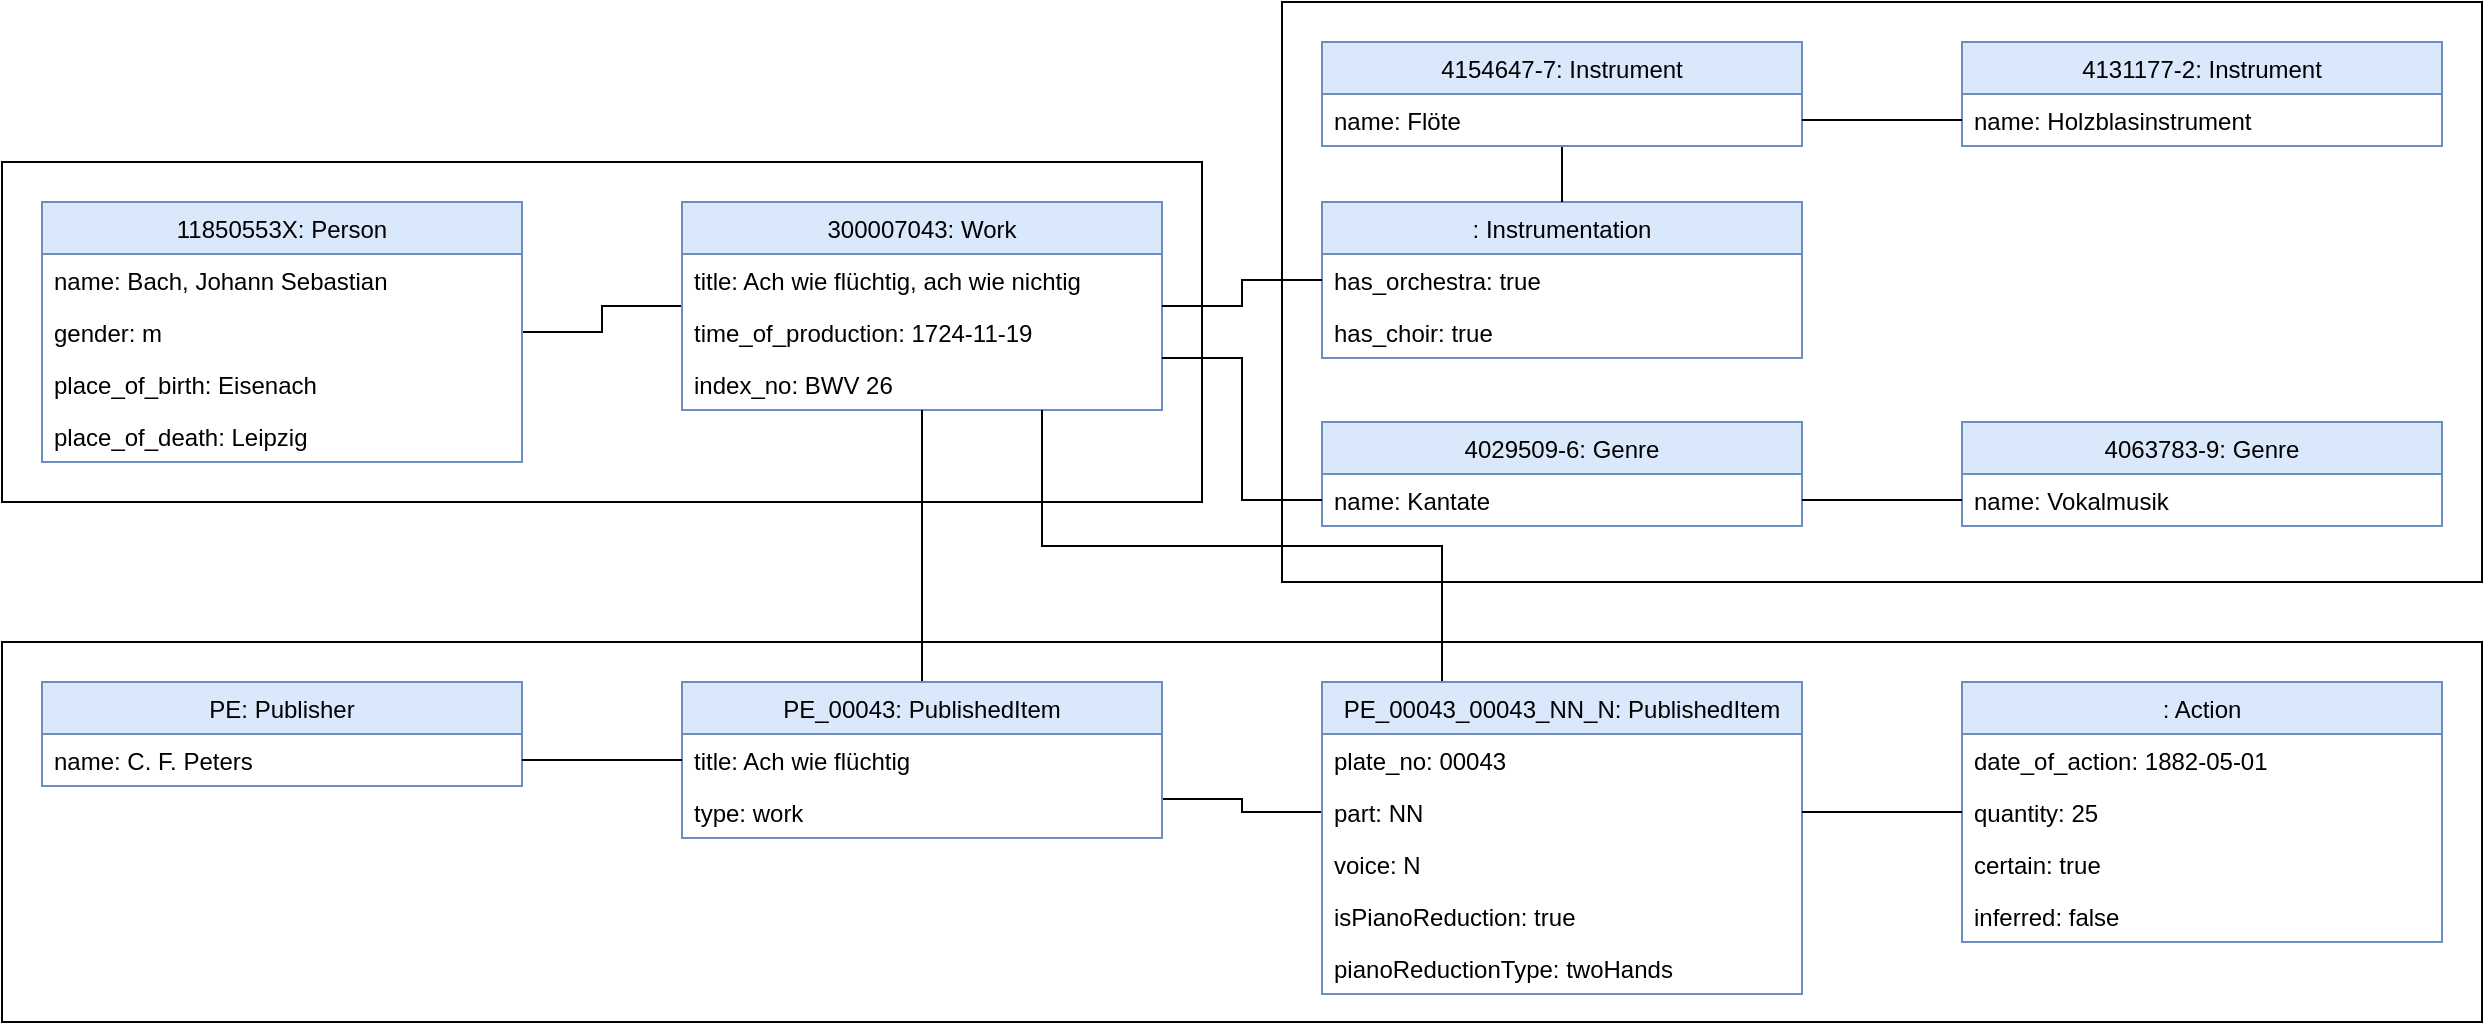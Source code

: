 <mxfile version="20.2.8" type="device"><diagram id="kOxhRa8aFF8UT6rBknvF" name="Page-1"><mxGraphModel dx="1290" dy="1807" grid="1" gridSize="10" guides="1" tooltips="1" connect="1" arrows="1" fold="1" page="1" pageScale="1" pageWidth="850" pageHeight="1100" math="0" shadow="0"><root><mxCell id="0"/><mxCell id="1" parent="0"/><mxCell id="YuZNtLdQU0F3ZlZZ77zW-60" value="" style="rounded=0;whiteSpace=wrap;html=1;" vertex="1" parent="1"><mxGeometry x="940" y="380" width="600" height="290" as="geometry"/></mxCell><mxCell id="YuZNtLdQU0F3ZlZZ77zW-59" value="" style="rounded=0;whiteSpace=wrap;html=1;" vertex="1" parent="1"><mxGeometry x="300" y="700" width="1240" height="190" as="geometry"/></mxCell><mxCell id="YuZNtLdQU0F3ZlZZ77zW-58" value="" style="rounded=0;whiteSpace=wrap;html=1;" vertex="1" parent="1"><mxGeometry x="300" y="460" width="600" height="170" as="geometry"/></mxCell><mxCell id="YuZNtLdQU0F3ZlZZ77zW-12" style="edgeStyle=orthogonalEdgeStyle;rounded=0;orthogonalLoop=1;jettySize=auto;html=1;exitX=1;exitY=0.5;exitDx=0;exitDy=0;entryX=0;entryY=0.5;entryDx=0;entryDy=0;endArrow=none;endFill=0;" edge="1" parent="1" source="YuZNtLdQU0F3ZlZZ77zW-1" target="YuZNtLdQU0F3ZlZZ77zW-7"><mxGeometry relative="1" as="geometry"/></mxCell><mxCell id="YuZNtLdQU0F3ZlZZ77zW-1" value="11850553X: Person" style="swimlane;fontStyle=0;childLayout=stackLayout;horizontal=1;startSize=26;fillColor=#dae8fc;horizontalStack=0;resizeParent=1;resizeParentMax=0;resizeLast=0;collapsible=1;marginBottom=0;strokeColor=#6c8ebf;" vertex="1" parent="1"><mxGeometry x="320" y="480" width="240" height="130" as="geometry"/></mxCell><mxCell id="YuZNtLdQU0F3ZlZZ77zW-2" value="name: Bach, Johann Sebastian" style="text;strokeColor=none;fillColor=none;align=left;verticalAlign=top;spacingLeft=4;spacingRight=4;overflow=hidden;rotatable=0;points=[[0,0.5],[1,0.5]];portConstraint=eastwest;" vertex="1" parent="YuZNtLdQU0F3ZlZZ77zW-1"><mxGeometry y="26" width="240" height="26" as="geometry"/></mxCell><mxCell id="YuZNtLdQU0F3ZlZZ77zW-3" value="gender: m" style="text;strokeColor=none;fillColor=none;align=left;verticalAlign=top;spacingLeft=4;spacingRight=4;overflow=hidden;rotatable=0;points=[[0,0.5],[1,0.5]];portConstraint=eastwest;" vertex="1" parent="YuZNtLdQU0F3ZlZZ77zW-1"><mxGeometry y="52" width="240" height="26" as="geometry"/></mxCell><mxCell id="YuZNtLdQU0F3ZlZZ77zW-4" value="place_of_birth: Eisenach" style="text;strokeColor=none;fillColor=none;align=left;verticalAlign=top;spacingLeft=4;spacingRight=4;overflow=hidden;rotatable=0;points=[[0,0.5],[1,0.5]];portConstraint=eastwest;" vertex="1" parent="YuZNtLdQU0F3ZlZZ77zW-1"><mxGeometry y="78" width="240" height="26" as="geometry"/></mxCell><mxCell id="YuZNtLdQU0F3ZlZZ77zW-5" value="place_of_death: Leipzig" style="text;strokeColor=none;fillColor=none;align=left;verticalAlign=top;spacingLeft=4;spacingRight=4;overflow=hidden;rotatable=0;points=[[0,0.5],[1,0.5]];portConstraint=eastwest;" vertex="1" parent="YuZNtLdQU0F3ZlZZ77zW-1"><mxGeometry y="104" width="240" height="26" as="geometry"/></mxCell><mxCell id="YuZNtLdQU0F3ZlZZ77zW-7" value="300007043: Work" style="swimlane;fontStyle=0;childLayout=stackLayout;horizontal=1;startSize=26;fillColor=#dae8fc;horizontalStack=0;resizeParent=1;resizeParentMax=0;resizeLast=0;collapsible=1;marginBottom=0;strokeColor=#6c8ebf;" vertex="1" parent="1"><mxGeometry x="640" y="480" width="240" height="104" as="geometry"/></mxCell><mxCell id="YuZNtLdQU0F3ZlZZ77zW-8" value="title: Ach wie flüchtig, ach wie nichtig" style="text;strokeColor=none;fillColor=none;align=left;verticalAlign=top;spacingLeft=4;spacingRight=4;overflow=hidden;rotatable=0;points=[[0,0.5],[1,0.5]];portConstraint=eastwest;" vertex="1" parent="YuZNtLdQU0F3ZlZZ77zW-7"><mxGeometry y="26" width="240" height="26" as="geometry"/></mxCell><mxCell id="YuZNtLdQU0F3ZlZZ77zW-9" value="time_of_production: 1724-11-19" style="text;strokeColor=none;fillColor=none;align=left;verticalAlign=top;spacingLeft=4;spacingRight=4;overflow=hidden;rotatable=0;points=[[0,0.5],[1,0.5]];portConstraint=eastwest;" vertex="1" parent="YuZNtLdQU0F3ZlZZ77zW-7"><mxGeometry y="52" width="240" height="26" as="geometry"/></mxCell><mxCell id="YuZNtLdQU0F3ZlZZ77zW-10" value="index_no: BWV 26" style="text;strokeColor=none;fillColor=none;align=left;verticalAlign=top;spacingLeft=4;spacingRight=4;overflow=hidden;rotatable=0;points=[[0,0.5],[1,0.5]];portConstraint=eastwest;" vertex="1" parent="YuZNtLdQU0F3ZlZZ77zW-7"><mxGeometry y="78" width="240" height="26" as="geometry"/></mxCell><mxCell id="YuZNtLdQU0F3ZlZZ77zW-13" value=": Instrumentation" style="swimlane;fontStyle=0;childLayout=stackLayout;horizontal=1;startSize=26;fillColor=#dae8fc;horizontalStack=0;resizeParent=1;resizeParentMax=0;resizeLast=0;collapsible=1;marginBottom=0;strokeColor=#6c8ebf;" vertex="1" parent="1"><mxGeometry x="960" y="480" width="240" height="78" as="geometry"/></mxCell><mxCell id="YuZNtLdQU0F3ZlZZ77zW-14" value="has_orchestra: true" style="text;strokeColor=none;fillColor=none;align=left;verticalAlign=top;spacingLeft=4;spacingRight=4;overflow=hidden;rotatable=0;points=[[0,0.5],[1,0.5]];portConstraint=eastwest;" vertex="1" parent="YuZNtLdQU0F3ZlZZ77zW-13"><mxGeometry y="26" width="240" height="26" as="geometry"/></mxCell><mxCell id="YuZNtLdQU0F3ZlZZ77zW-15" value="has_choir: true" style="text;strokeColor=none;fillColor=none;align=left;verticalAlign=top;spacingLeft=4;spacingRight=4;overflow=hidden;rotatable=0;points=[[0,0.5],[1,0.5]];portConstraint=eastwest;" vertex="1" parent="YuZNtLdQU0F3ZlZZ77zW-13"><mxGeometry y="52" width="240" height="26" as="geometry"/></mxCell><mxCell id="YuZNtLdQU0F3ZlZZ77zW-17" value="4029509-6: Genre" style="swimlane;fontStyle=0;childLayout=stackLayout;horizontal=1;startSize=26;horizontalStack=0;resizeParent=1;resizeParentMax=0;resizeLast=0;collapsible=1;marginBottom=0;fillColor=#dae8fc;strokeColor=#6c8ebf;" vertex="1" parent="1"><mxGeometry x="960" y="590" width="240" height="52" as="geometry"/></mxCell><mxCell id="YuZNtLdQU0F3ZlZZ77zW-18" value="name: Kantate" style="text;align=left;verticalAlign=top;spacingLeft=4;spacingRight=4;overflow=hidden;rotatable=0;points=[[0,0.5],[1,0.5]];portConstraint=eastwest;" vertex="1" parent="YuZNtLdQU0F3ZlZZ77zW-17"><mxGeometry y="26" width="240" height="26" as="geometry"/></mxCell><mxCell id="YuZNtLdQU0F3ZlZZ77zW-20" value="4063783-9: Genre" style="swimlane;fontStyle=0;childLayout=stackLayout;horizontal=1;startSize=26;fillColor=#dae8fc;horizontalStack=0;resizeParent=1;resizeParentMax=0;resizeLast=0;collapsible=1;marginBottom=0;strokeColor=#6c8ebf;" vertex="1" parent="1"><mxGeometry x="1280" y="590" width="240" height="52" as="geometry"/></mxCell><mxCell id="YuZNtLdQU0F3ZlZZ77zW-21" value="name: Vokalmusik" style="text;strokeColor=none;fillColor=none;align=left;verticalAlign=top;spacingLeft=4;spacingRight=4;overflow=hidden;rotatable=0;points=[[0,0.5],[1,0.5]];portConstraint=eastwest;" vertex="1" parent="YuZNtLdQU0F3ZlZZ77zW-20"><mxGeometry y="26" width="240" height="26" as="geometry"/></mxCell><mxCell id="YuZNtLdQU0F3ZlZZ77zW-28" style="edgeStyle=orthogonalEdgeStyle;rounded=0;orthogonalLoop=1;jettySize=auto;html=1;exitX=0.5;exitY=1;exitDx=0;exitDy=0;entryX=0.5;entryY=0;entryDx=0;entryDy=0;endArrow=none;endFill=0;" edge="1" parent="1" source="YuZNtLdQU0F3ZlZZ77zW-22" target="YuZNtLdQU0F3ZlZZ77zW-13"><mxGeometry relative="1" as="geometry"/></mxCell><mxCell id="YuZNtLdQU0F3ZlZZ77zW-22" value="4154647-7: Instrument" style="swimlane;fontStyle=0;childLayout=stackLayout;horizontal=1;startSize=26;fillColor=#dae8fc;horizontalStack=0;resizeParent=1;resizeParentMax=0;resizeLast=0;collapsible=1;marginBottom=0;strokeColor=#6c8ebf;" vertex="1" parent="1"><mxGeometry x="960" y="400" width="240" height="52" as="geometry"/></mxCell><mxCell id="YuZNtLdQU0F3ZlZZ77zW-23" value="name: Flöte" style="text;strokeColor=none;fillColor=none;align=left;verticalAlign=top;spacingLeft=4;spacingRight=4;overflow=hidden;rotatable=0;points=[[0,0.5],[1,0.5]];portConstraint=eastwest;" vertex="1" parent="YuZNtLdQU0F3ZlZZ77zW-22"><mxGeometry y="26" width="240" height="26" as="geometry"/></mxCell><mxCell id="YuZNtLdQU0F3ZlZZ77zW-24" value="4131177-2: Instrument" style="swimlane;fontStyle=0;childLayout=stackLayout;horizontal=1;startSize=26;fillColor=#dae8fc;horizontalStack=0;resizeParent=1;resizeParentMax=0;resizeLast=0;collapsible=1;marginBottom=0;strokeColor=#6c8ebf;" vertex="1" parent="1"><mxGeometry x="1280" y="400" width="240" height="52" as="geometry"/></mxCell><mxCell id="YuZNtLdQU0F3ZlZZ77zW-25" value="name: Holzblasinstrument" style="text;strokeColor=none;fillColor=none;align=left;verticalAlign=top;spacingLeft=4;spacingRight=4;overflow=hidden;rotatable=0;points=[[0,0.5],[1,0.5]];portConstraint=eastwest;" vertex="1" parent="YuZNtLdQU0F3ZlZZ77zW-24"><mxGeometry y="26" width="240" height="26" as="geometry"/></mxCell><mxCell id="YuZNtLdQU0F3ZlZZ77zW-26" style="edgeStyle=orthogonalEdgeStyle;rounded=0;orthogonalLoop=1;jettySize=auto;html=1;exitX=1;exitY=0.5;exitDx=0;exitDy=0;entryX=0;entryY=0.5;entryDx=0;entryDy=0;endArrow=none;endFill=0;" edge="1" parent="1" source="YuZNtLdQU0F3ZlZZ77zW-23" target="YuZNtLdQU0F3ZlZZ77zW-25"><mxGeometry relative="1" as="geometry"/></mxCell><mxCell id="YuZNtLdQU0F3ZlZZ77zW-27" style="edgeStyle=orthogonalEdgeStyle;rounded=0;orthogonalLoop=1;jettySize=auto;html=1;exitX=1;exitY=0.5;exitDx=0;exitDy=0;entryX=0;entryY=0.5;entryDx=0;entryDy=0;endArrow=none;endFill=0;" edge="1" parent="1" source="YuZNtLdQU0F3ZlZZ77zW-18" target="YuZNtLdQU0F3ZlZZ77zW-21"><mxGeometry relative="1" as="geometry"/></mxCell><mxCell id="YuZNtLdQU0F3ZlZZ77zW-29" style="edgeStyle=orthogonalEdgeStyle;rounded=0;orthogonalLoop=1;jettySize=auto;html=1;exitX=0;exitY=0.5;exitDx=0;exitDy=0;entryX=1;entryY=0.5;entryDx=0;entryDy=0;endArrow=none;endFill=0;" edge="1" parent="1" source="YuZNtLdQU0F3ZlZZ77zW-14" target="YuZNtLdQU0F3ZlZZ77zW-7"><mxGeometry relative="1" as="geometry"/></mxCell><mxCell id="YuZNtLdQU0F3ZlZZ77zW-30" style="edgeStyle=orthogonalEdgeStyle;rounded=0;orthogonalLoop=1;jettySize=auto;html=1;exitX=0;exitY=0.5;exitDx=0;exitDy=0;entryX=1;entryY=0.75;entryDx=0;entryDy=0;endArrow=none;endFill=0;" edge="1" parent="1" source="YuZNtLdQU0F3ZlZZ77zW-18" target="YuZNtLdQU0F3ZlZZ77zW-7"><mxGeometry relative="1" as="geometry"/></mxCell><mxCell id="YuZNtLdQU0F3ZlZZ77zW-31" value="PE: Publisher" style="swimlane;fontStyle=0;childLayout=stackLayout;horizontal=1;startSize=26;fillColor=#dae8fc;horizontalStack=0;resizeParent=1;resizeParentMax=0;resizeLast=0;collapsible=1;marginBottom=0;strokeColor=#6c8ebf;" vertex="1" parent="1"><mxGeometry x="320" y="720" width="240" height="52" as="geometry"/></mxCell><mxCell id="YuZNtLdQU0F3ZlZZ77zW-32" value="name: C. F. Peters" style="text;strokeColor=none;fillColor=none;align=left;verticalAlign=top;spacingLeft=4;spacingRight=4;overflow=hidden;rotatable=0;points=[[0,0.5],[1,0.5]];portConstraint=eastwest;" vertex="1" parent="YuZNtLdQU0F3ZlZZ77zW-31"><mxGeometry y="26" width="240" height="26" as="geometry"/></mxCell><mxCell id="YuZNtLdQU0F3ZlZZ77zW-55" style="edgeStyle=orthogonalEdgeStyle;rounded=0;orthogonalLoop=1;jettySize=auto;html=1;exitX=1;exitY=0.75;exitDx=0;exitDy=0;entryX=0;entryY=0.5;entryDx=0;entryDy=0;endArrow=none;endFill=0;" edge="1" parent="1" source="YuZNtLdQU0F3ZlZZ77zW-36" target="YuZNtLdQU0F3ZlZZ77zW-44"><mxGeometry relative="1" as="geometry"/></mxCell><mxCell id="YuZNtLdQU0F3ZlZZ77zW-56" style="edgeStyle=orthogonalEdgeStyle;rounded=0;orthogonalLoop=1;jettySize=auto;html=1;exitX=0.5;exitY=0;exitDx=0;exitDy=0;entryX=0.5;entryY=1;entryDx=0;entryDy=0;endArrow=none;endFill=0;" edge="1" parent="1" source="YuZNtLdQU0F3ZlZZ77zW-36" target="YuZNtLdQU0F3ZlZZ77zW-7"><mxGeometry relative="1" as="geometry"/></mxCell><mxCell id="YuZNtLdQU0F3ZlZZ77zW-36" value="PE_00043: PublishedItem" style="swimlane;fontStyle=0;childLayout=stackLayout;horizontal=1;startSize=26;fillColor=#dae8fc;horizontalStack=0;resizeParent=1;resizeParentMax=0;resizeLast=0;collapsible=1;marginBottom=0;strokeColor=#6c8ebf;" vertex="1" parent="1"><mxGeometry x="640" y="720" width="240" height="78" as="geometry"/></mxCell><mxCell id="YuZNtLdQU0F3ZlZZ77zW-37" value="title: Ach wie flüchtig" style="text;strokeColor=none;fillColor=none;align=left;verticalAlign=top;spacingLeft=4;spacingRight=4;overflow=hidden;rotatable=0;points=[[0,0.5],[1,0.5]];portConstraint=eastwest;" vertex="1" parent="YuZNtLdQU0F3ZlZZ77zW-36"><mxGeometry y="26" width="240" height="26" as="geometry"/></mxCell><mxCell id="YuZNtLdQU0F3ZlZZ77zW-38" value="type: work" style="text;strokeColor=none;fillColor=none;align=left;verticalAlign=top;spacingLeft=4;spacingRight=4;overflow=hidden;rotatable=0;points=[[0,0.5],[1,0.5]];portConstraint=eastwest;" vertex="1" parent="YuZNtLdQU0F3ZlZZ77zW-36"><mxGeometry y="52" width="240" height="26" as="geometry"/></mxCell><mxCell id="YuZNtLdQU0F3ZlZZ77zW-41" style="edgeStyle=orthogonalEdgeStyle;rounded=0;orthogonalLoop=1;jettySize=auto;html=1;exitX=1;exitY=0.5;exitDx=0;exitDy=0;entryX=0;entryY=0.5;entryDx=0;entryDy=0;endArrow=none;endFill=0;" edge="1" parent="1" source="YuZNtLdQU0F3ZlZZ77zW-32" target="YuZNtLdQU0F3ZlZZ77zW-37"><mxGeometry relative="1" as="geometry"/></mxCell><mxCell id="YuZNtLdQU0F3ZlZZ77zW-57" style="edgeStyle=orthogonalEdgeStyle;rounded=0;orthogonalLoop=1;jettySize=auto;html=1;exitX=0.25;exitY=0;exitDx=0;exitDy=0;entryX=0.75;entryY=1;entryDx=0;entryDy=0;endArrow=none;endFill=0;" edge="1" parent="1" source="YuZNtLdQU0F3ZlZZ77zW-42" target="YuZNtLdQU0F3ZlZZ77zW-7"><mxGeometry relative="1" as="geometry"/></mxCell><mxCell id="YuZNtLdQU0F3ZlZZ77zW-42" value="PE_00043_00043_NN_N: PublishedItem" style="swimlane;fontStyle=0;childLayout=stackLayout;horizontal=1;startSize=26;fillColor=#dae8fc;horizontalStack=0;resizeParent=1;resizeParentMax=0;resizeLast=0;collapsible=1;marginBottom=0;strokeColor=#6c8ebf;" vertex="1" parent="1"><mxGeometry x="960" y="720" width="240" height="156" as="geometry"/></mxCell><mxCell id="YuZNtLdQU0F3ZlZZ77zW-43" value="plate_no: 00043" style="text;strokeColor=none;fillColor=none;align=left;verticalAlign=top;spacingLeft=4;spacingRight=4;overflow=hidden;rotatable=0;points=[[0,0.5],[1,0.5]];portConstraint=eastwest;" vertex="1" parent="YuZNtLdQU0F3ZlZZ77zW-42"><mxGeometry y="26" width="240" height="26" as="geometry"/></mxCell><mxCell id="YuZNtLdQU0F3ZlZZ77zW-44" value="part: NN" style="text;strokeColor=none;fillColor=none;align=left;verticalAlign=top;spacingLeft=4;spacingRight=4;overflow=hidden;rotatable=0;points=[[0,0.5],[1,0.5]];portConstraint=eastwest;" vertex="1" parent="YuZNtLdQU0F3ZlZZ77zW-42"><mxGeometry y="52" width="240" height="26" as="geometry"/></mxCell><mxCell id="YuZNtLdQU0F3ZlZZ77zW-45" value="voice: N" style="text;strokeColor=none;fillColor=none;align=left;verticalAlign=top;spacingLeft=4;spacingRight=4;overflow=hidden;rotatable=0;points=[[0,0.5],[1,0.5]];portConstraint=eastwest;" vertex="1" parent="YuZNtLdQU0F3ZlZZ77zW-42"><mxGeometry y="78" width="240" height="26" as="geometry"/></mxCell><mxCell id="YuZNtLdQU0F3ZlZZ77zW-46" value="isPianoReduction: true" style="text;strokeColor=none;fillColor=none;align=left;verticalAlign=top;spacingLeft=4;spacingRight=4;overflow=hidden;rotatable=0;points=[[0,0.5],[1,0.5]];portConstraint=eastwest;" vertex="1" parent="YuZNtLdQU0F3ZlZZ77zW-42"><mxGeometry y="104" width="240" height="26" as="geometry"/></mxCell><mxCell id="YuZNtLdQU0F3ZlZZ77zW-47" value="pianoReductionType: twoHands" style="text;strokeColor=none;fillColor=none;align=left;verticalAlign=top;spacingLeft=4;spacingRight=4;overflow=hidden;rotatable=0;points=[[0,0.5],[1,0.5]];portConstraint=eastwest;" vertex="1" parent="YuZNtLdQU0F3ZlZZ77zW-42"><mxGeometry y="130" width="240" height="26" as="geometry"/></mxCell><mxCell id="YuZNtLdQU0F3ZlZZ77zW-48" value=": Action" style="swimlane;fontStyle=0;childLayout=stackLayout;horizontal=1;startSize=26;fillColor=#dae8fc;horizontalStack=0;resizeParent=1;resizeParentMax=0;resizeLast=0;collapsible=1;marginBottom=0;strokeColor=#6c8ebf;" vertex="1" parent="1"><mxGeometry x="1280" y="720" width="240" height="130" as="geometry"/></mxCell><mxCell id="YuZNtLdQU0F3ZlZZ77zW-49" value="date_of_action: 1882-05-01" style="text;strokeColor=none;fillColor=none;align=left;verticalAlign=top;spacingLeft=4;spacingRight=4;overflow=hidden;rotatable=0;points=[[0,0.5],[1,0.5]];portConstraint=eastwest;" vertex="1" parent="YuZNtLdQU0F3ZlZZ77zW-48"><mxGeometry y="26" width="240" height="26" as="geometry"/></mxCell><mxCell id="YuZNtLdQU0F3ZlZZ77zW-50" value="quantity: 25" style="text;strokeColor=none;fillColor=none;align=left;verticalAlign=top;spacingLeft=4;spacingRight=4;overflow=hidden;rotatable=0;points=[[0,0.5],[1,0.5]];portConstraint=eastwest;" vertex="1" parent="YuZNtLdQU0F3ZlZZ77zW-48"><mxGeometry y="52" width="240" height="26" as="geometry"/></mxCell><mxCell id="YuZNtLdQU0F3ZlZZ77zW-51" value="certain: true" style="text;strokeColor=none;fillColor=none;align=left;verticalAlign=top;spacingLeft=4;spacingRight=4;overflow=hidden;rotatable=0;points=[[0,0.5],[1,0.5]];portConstraint=eastwest;" vertex="1" parent="YuZNtLdQU0F3ZlZZ77zW-48"><mxGeometry y="78" width="240" height="26" as="geometry"/></mxCell><mxCell id="YuZNtLdQU0F3ZlZZ77zW-52" value="inferred: false" style="text;strokeColor=none;fillColor=none;align=left;verticalAlign=top;spacingLeft=4;spacingRight=4;overflow=hidden;rotatable=0;points=[[0,0.5],[1,0.5]];portConstraint=eastwest;" vertex="1" parent="YuZNtLdQU0F3ZlZZ77zW-48"><mxGeometry y="104" width="240" height="26" as="geometry"/></mxCell><mxCell id="YuZNtLdQU0F3ZlZZ77zW-54" style="edgeStyle=orthogonalEdgeStyle;rounded=0;orthogonalLoop=1;jettySize=auto;html=1;exitX=1;exitY=0.5;exitDx=0;exitDy=0;entryX=0;entryY=0.5;entryDx=0;entryDy=0;endArrow=none;endFill=0;" edge="1" parent="1" source="YuZNtLdQU0F3ZlZZ77zW-44" target="YuZNtLdQU0F3ZlZZ77zW-50"><mxGeometry relative="1" as="geometry"/></mxCell></root></mxGraphModel></diagram></mxfile>